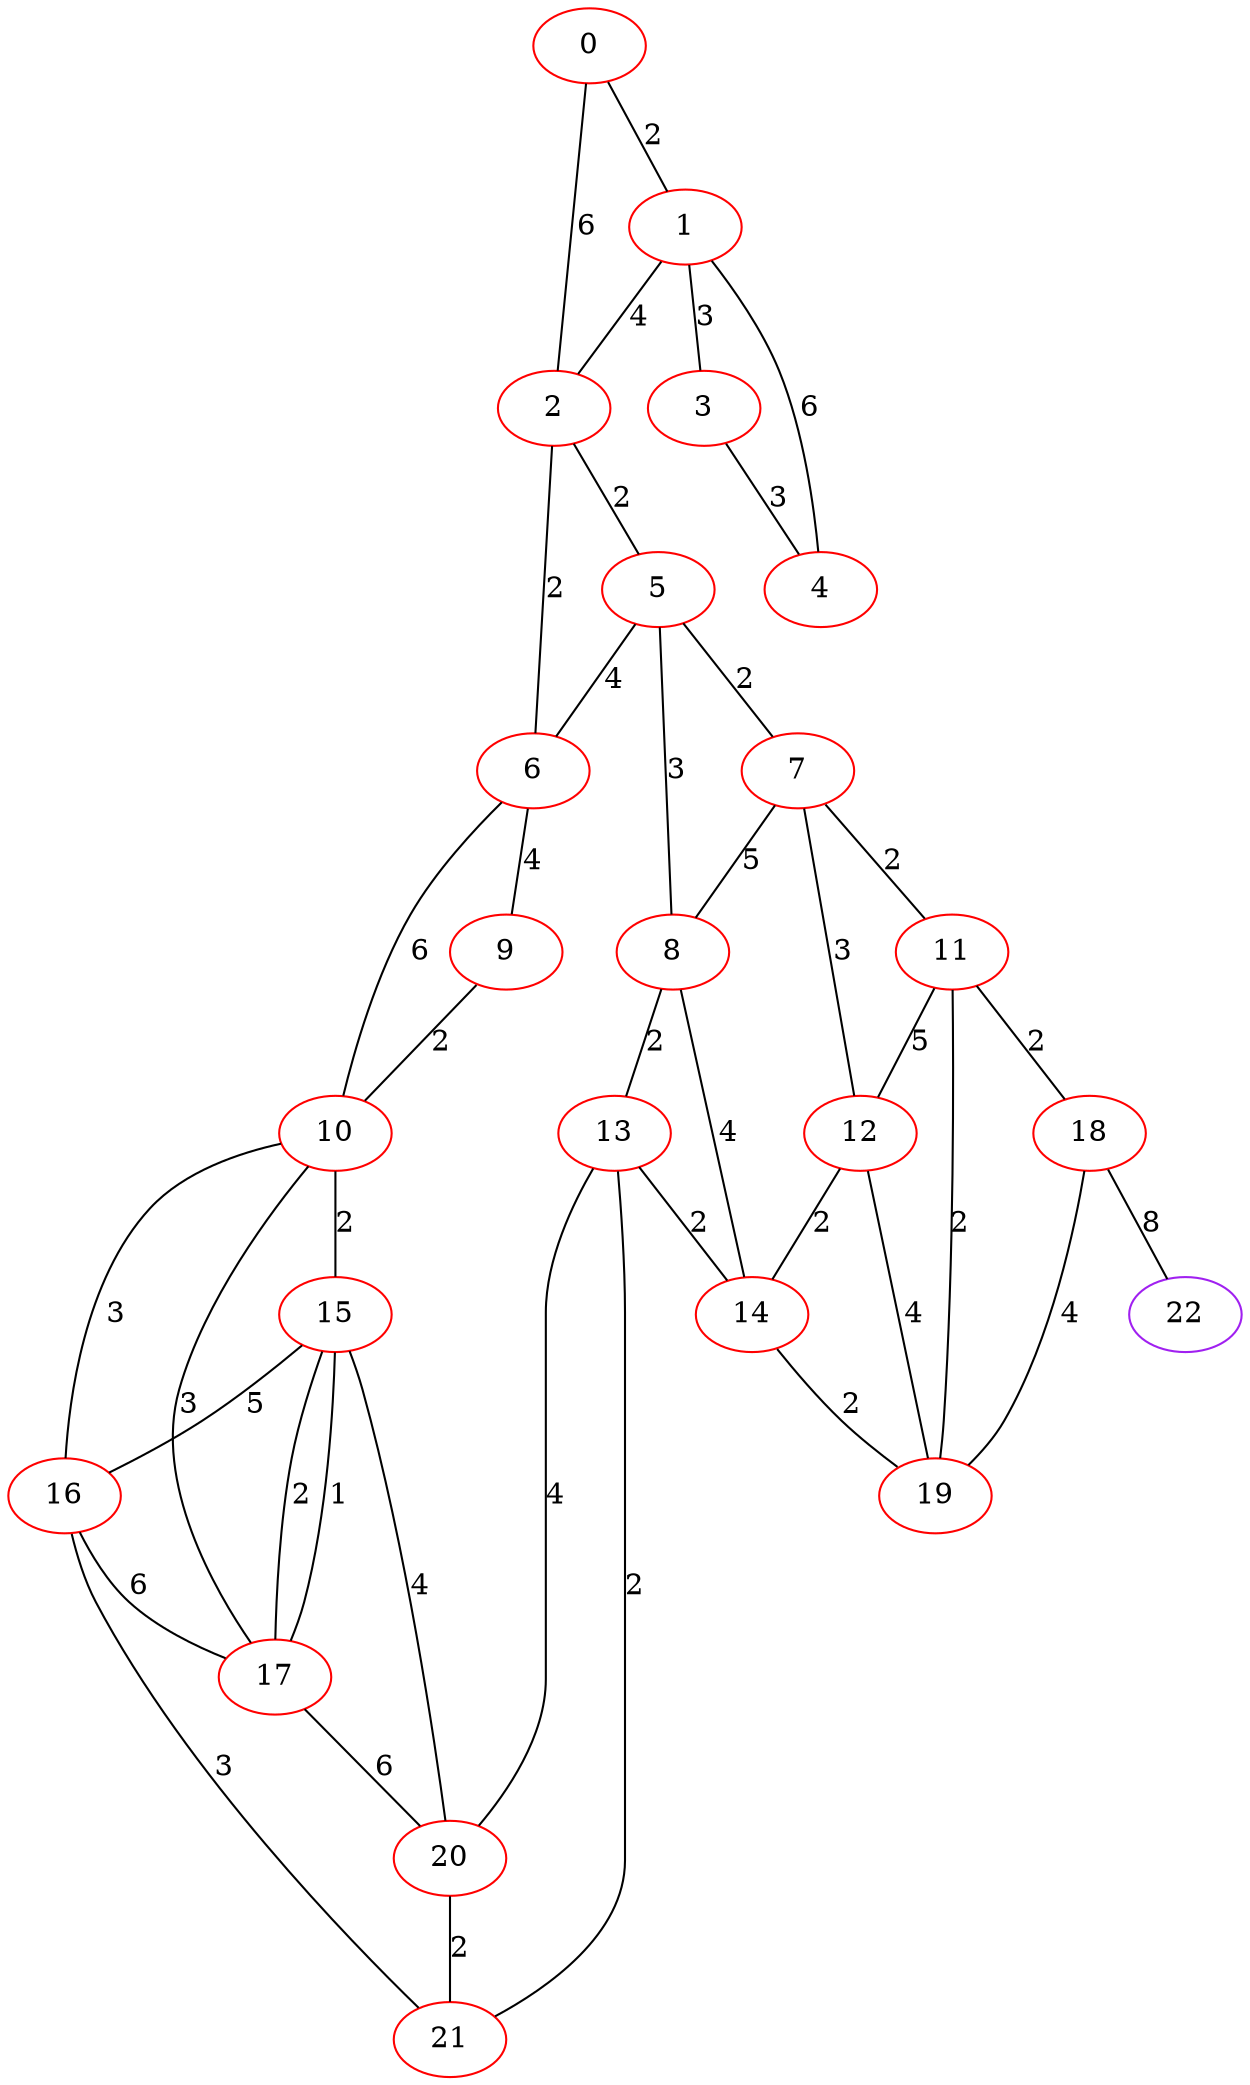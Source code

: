 graph "" {
0 [color=red, weight=1];
1 [color=red, weight=1];
2 [color=red, weight=1];
3 [color=red, weight=1];
4 [color=red, weight=1];
5 [color=red, weight=1];
6 [color=red, weight=1];
7 [color=red, weight=1];
8 [color=red, weight=1];
9 [color=red, weight=1];
10 [color=red, weight=1];
11 [color=red, weight=1];
12 [color=red, weight=1];
13 [color=red, weight=1];
14 [color=red, weight=1];
15 [color=red, weight=1];
16 [color=red, weight=1];
17 [color=red, weight=1];
18 [color=red, weight=1];
19 [color=red, weight=1];
20 [color=red, weight=1];
21 [color=red, weight=1];
22 [color=purple, weight=4];
0 -- 1  [key=0, label=2];
0 -- 2  [key=0, label=6];
1 -- 2  [key=0, label=4];
1 -- 3  [key=0, label=3];
1 -- 4  [key=0, label=6];
2 -- 5  [key=0, label=2];
2 -- 6  [key=0, label=2];
3 -- 4  [key=0, label=3];
5 -- 8  [key=0, label=3];
5 -- 6  [key=0, label=4];
5 -- 7  [key=0, label=2];
6 -- 9  [key=0, label=4];
6 -- 10  [key=0, label=6];
7 -- 8  [key=0, label=5];
7 -- 11  [key=0, label=2];
7 -- 12  [key=0, label=3];
8 -- 13  [key=0, label=2];
8 -- 14  [key=0, label=4];
9 -- 10  [key=0, label=2];
10 -- 16  [key=0, label=3];
10 -- 17  [key=0, label=3];
10 -- 15  [key=0, label=2];
11 -- 18  [key=0, label=2];
11 -- 19  [key=0, label=2];
11 -- 12  [key=0, label=5];
12 -- 19  [key=0, label=4];
12 -- 14  [key=0, label=2];
13 -- 20  [key=0, label=4];
13 -- 21  [key=0, label=2];
13 -- 14  [key=0, label=2];
14 -- 19  [key=0, label=2];
15 -- 16  [key=0, label=5];
15 -- 17  [key=0, label=1];
15 -- 17  [key=1, label=2];
15 -- 20  [key=0, label=4];
16 -- 17  [key=0, label=6];
16 -- 21  [key=0, label=3];
17 -- 20  [key=0, label=6];
18 -- 19  [key=0, label=4];
18 -- 22  [key=0, label=8];
20 -- 21  [key=0, label=2];
}
